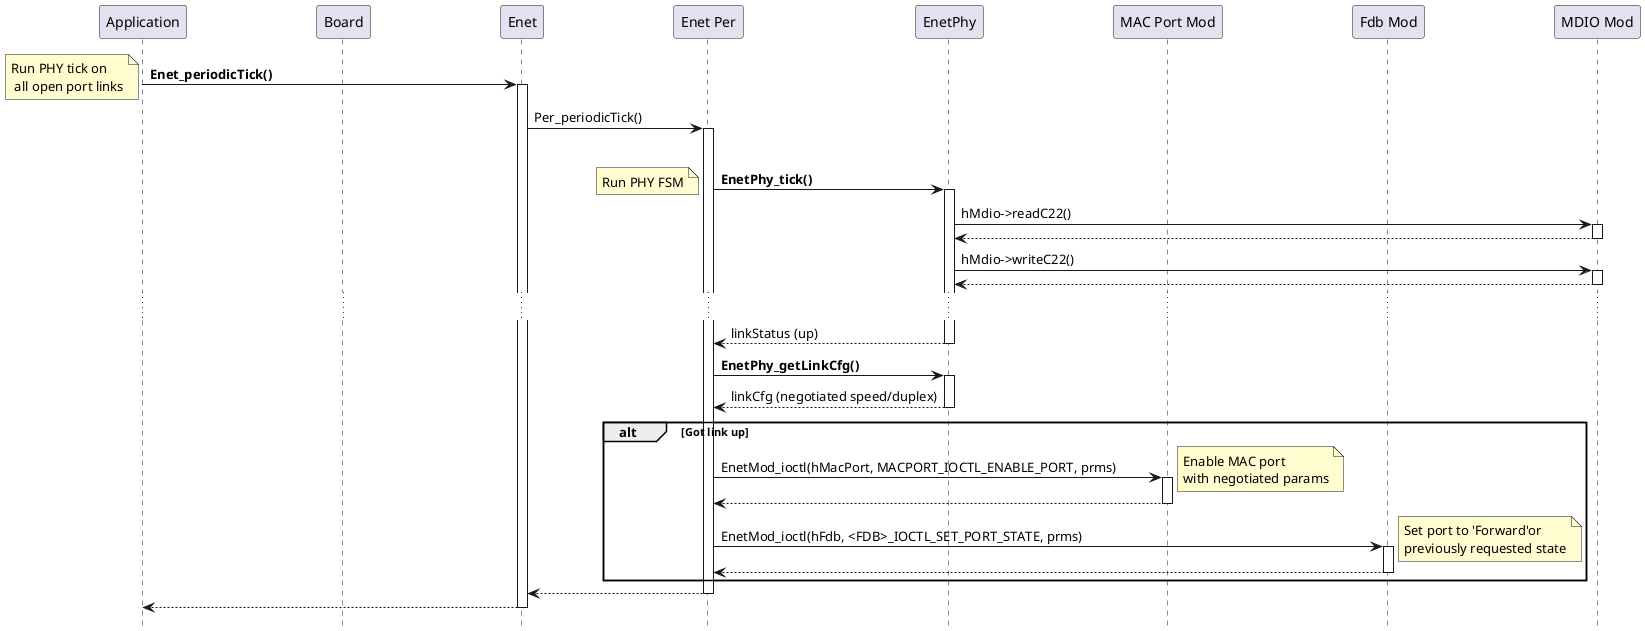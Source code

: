 @startuml
'Enet Periodic Tick - Link Up

skinparam sequenceParticipantPadding  60

skinparam note {
    BackgroundColor #FFFDD0
}

hide footbox

participant App  as "Application"  order 1
participant Brd  as "Board"        order 2
participant Enet as "Enet"         order 3
participant Per  as "Enet Per"     order 4
participant Phy  as "EnetPhy"      order 5
participant Mac  as "MAC Port Mod" order 6
participant Fdb  as "Fdb Mod"      order 7
participant Mdio as "MDIO Mod"     order 8

App   -> Enet           : <b>Enet_periodicTick()</b>
note left               : Run PHY tick on\n all open port links
activate Enet
Enet  -> Per            : Per_periodicTick()
activate Per

loop each port
Per   -> Phy            : <b>EnetPhy_tick()</b>
note left               : Run PHY FSM
activate Phy

Phy   -> Mdio           : hMdio->readC22()
activate Mdio
Mdio --> Phy
deactivate Mdio

Phy   -> Mdio           : hMdio->writeC22()
activate Mdio
Mdio --> Phy
deactivate Mdio

...

Phy  --> Per            : linkStatus (up)
deactivate Phy

Per   -> Phy            : <b>EnetPhy_getLinkCfg()</b>
activate Phy
Phy  --> Per            : linkCfg (negotiated speed/duplex)
deactivate Phy

alt Got link up
Per   -> Mac            : EnetMod_ioctl(hMacPort, MACPORT_IOCTL_ENABLE_PORT, prms)
note right              : Enable MAC port\nwith negotiated params
activate Mac
Mac  --> Per
deactivate Mac

Per   -> Fdb            : EnetMod_ioctl(hFdb, <FDB>_IOCTL_SET_PORT_STATE, prms)
note right              : Set port to 'Forward'or\npreviously requested state
activate Fdb
Fdb  --> Per
deactivate Fdb
end

Per  --> Enet
deactivate Per

Enet --> App
deactivate Enet

@enduml
